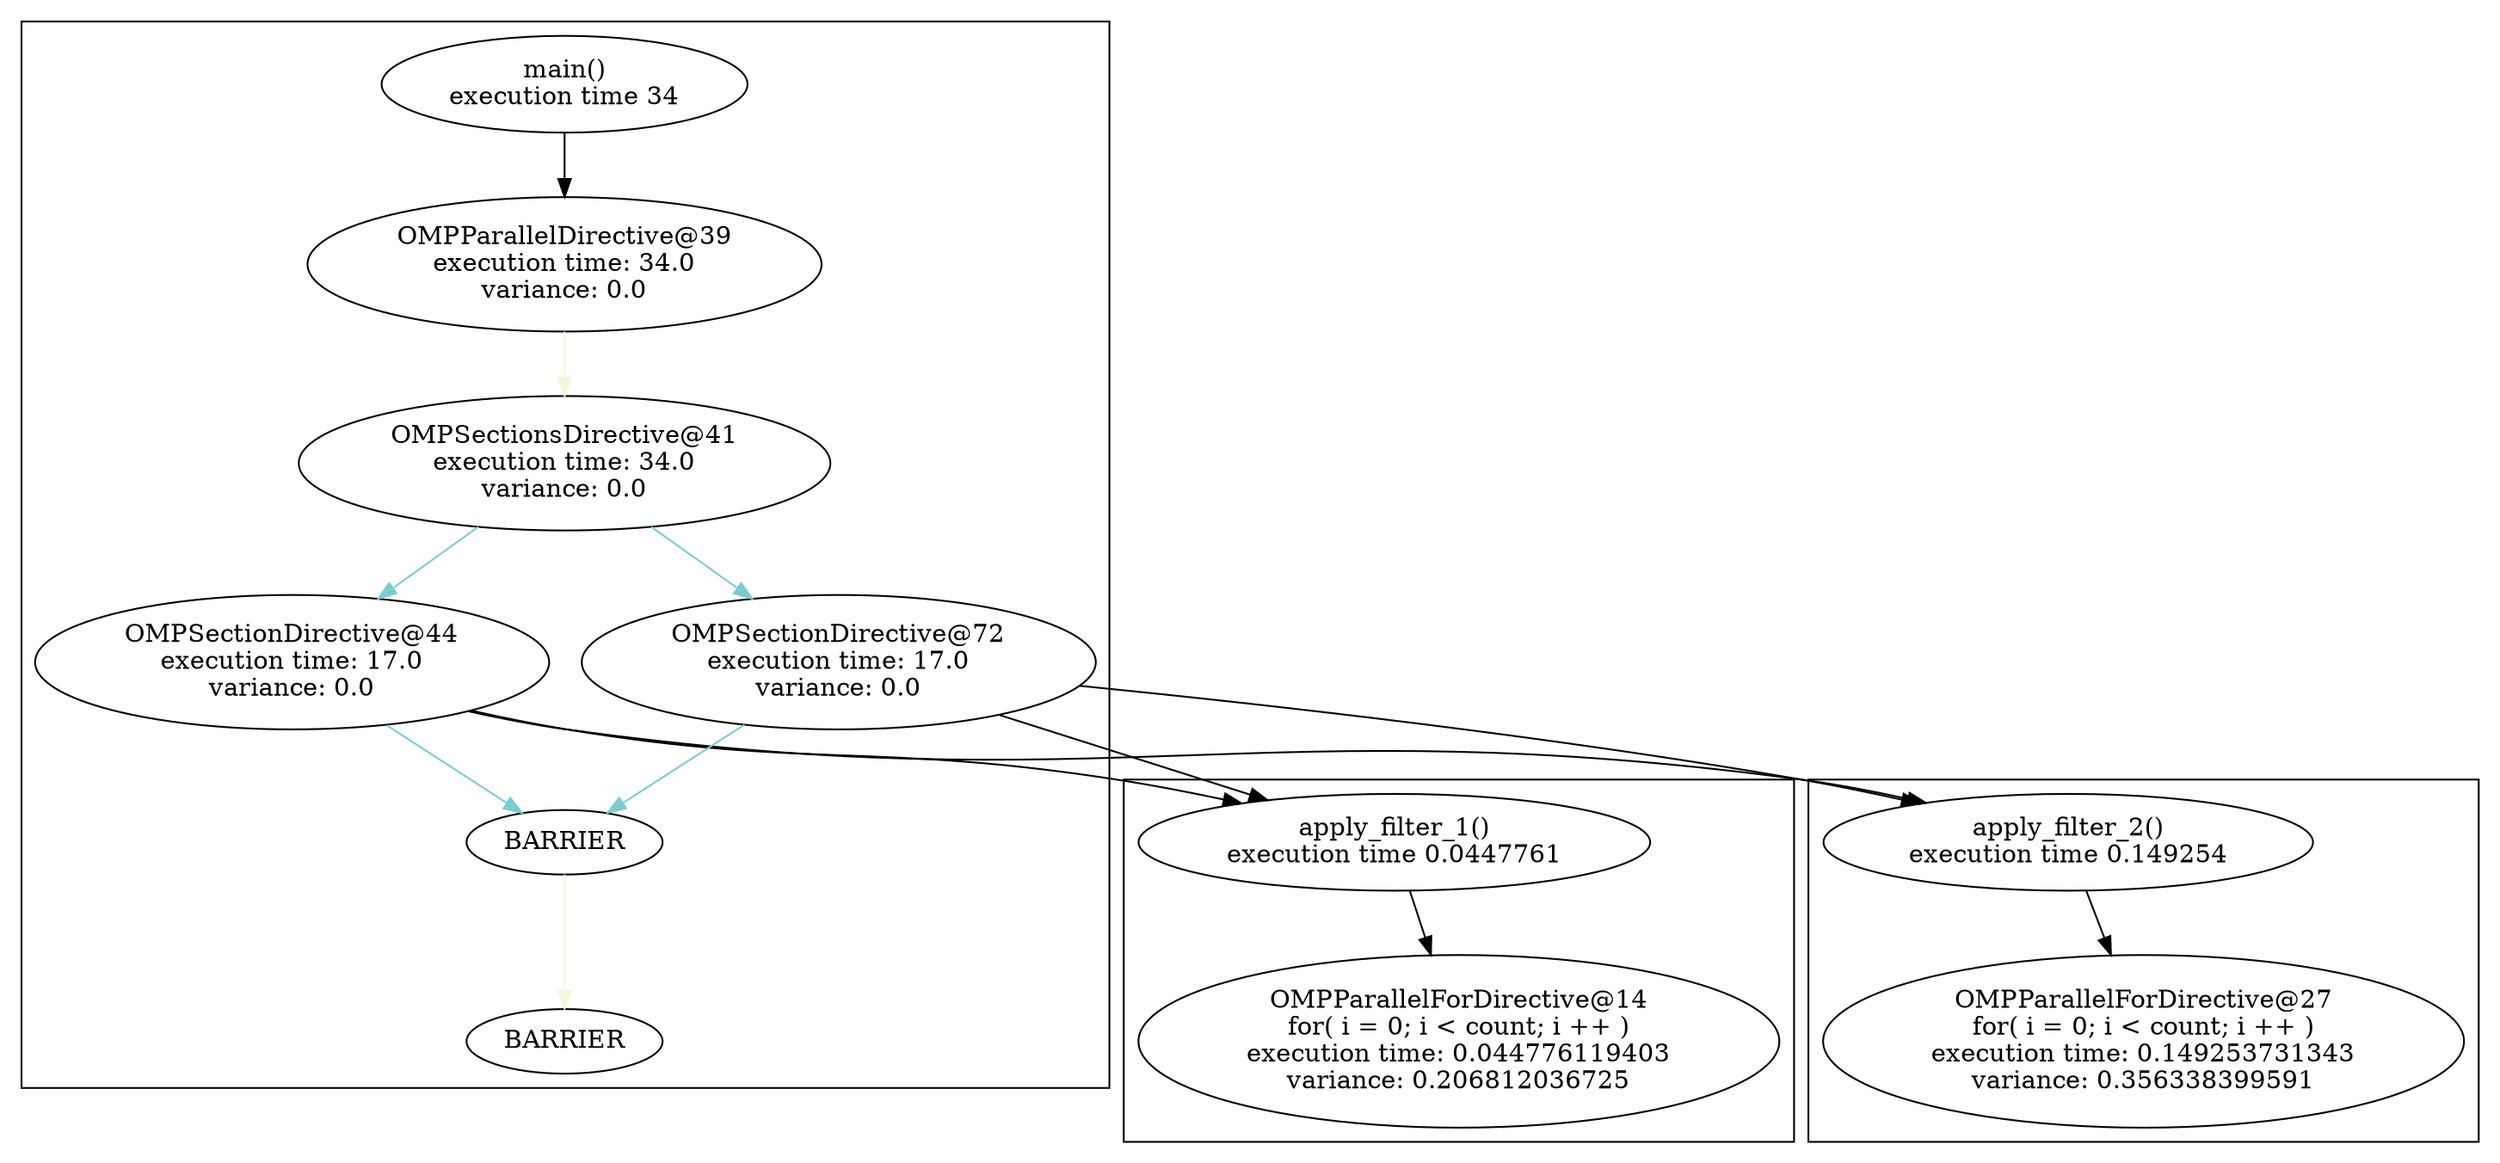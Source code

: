 digraph G {
	graph [bb="0,0,1174,644",
		compound=true
	];
	node [label="\N"];
	subgraph cluster_0 {
		graph [bb="534,8,846,210"];
		11		 [height=0.74639,
			label="apply_filter_1()\nexecution time 0.0447761",
			pos="661,175",
			root=11,
			width=3.2888];
		14		 [height=1.3356,
			label="OMPParallelForDirective@14\nfor( i = 0; i < count; i ++ )\nexecution time: 0.044776119403\nvariance: 0.206812036725",
			pos="690,64",
			root=11,
			width=4.0942];
		11 -> 14		 [pos="e,677.5,111.99 667.87,148.17 669.99,140.22 672.41,131.13 674.85,121.94"];
	}
	subgraph cluster_1 {
		graph [bb="854,8,1166,210"];
		27		 [height=1.3356,
			label="OMPParallelForDirective@27\nfor( i = 0; i < count; i ++ )\nexecution time: 0.149253731343\nvariance: 0.356338399591",
			pos="1010,64",
			root=23,
			width=4.0942];
		23		 [height=0.74639,
			label="apply_filter_2()\nexecution time 0.149254",
			pos="976,175",
			root=23,
			width=3.1506];
		23 -> 27		 [pos="e,995.34,111.99 984.06,148.17 986.56,140.13 989.43,130.93 992.33,121.65"];
	}
	subgraph cluster_2 {
		graph [bb="8,38,526,636"];
		"41_end"		 [height=0.5,
			label=BARRIER,
			pos="267,175",
			root=35,
			width=1.4305];
		"39_end"		 [height=0.5,
			label=BARRIER,
			pos="267,64",
			root=35,
			width=1.4305];
		"41_end" -> "39_end"		 [color=beige,
			pos="e,267,82.271 267,156.97 267,139.71 267,112.74 267,92.462"];
		39		 [height=1.041,
			label="OMPParallelDirective@39\nexecution time: 34.0\nvariance: 0.0",
			pos="267,500",
			root=35,
			width=3.346];
		41		 [height=1.041,
			label="OMPSectionsDirective@41\nexecution time: 34.0\nvariance: 0.0",
			pos="267,388",
			root=35,
			width=3.4507];
		39 -> 41		 [color=beige,
			pos="e,267,425.84 267,462.37 267,453.93 267,444.83 267,436.01"];
		44		 [height=1.041,
			label="OMPSectionDirective@44\nexecution time: 17.0\nvariance: 0.0",
			pos="137,276",
			root=35,
			width=3.346];
		44 -> "41_end"		 [color=darkslategray3,
			pos="e,246.58,191.55 181.74,240.93 200.5,226.64 221.77,210.45 238.37,197.8"];
		35		 [height=0.74639,
			label="main()\nexecution time 34",
			pos="267,601",
			root=35,
			width=2.3354];
		35 -> 39		 [pos="e,267,537.63 267,573.99 267,565.91 267,556.75 267,547.72"];
		41 -> 44		 [color=darkslategray3,
			pos="e,177.63,311.38 226.22,352.5 213.28,341.54 198.83,329.32 185.4,317.96"];
		72		 [height=1.041,
			label="OMPSectionDirective@72\nexecution time: 17.0\nvariance: 0.0",
			pos="397,276",
			root=35,
			width=3.346];
		41 -> 72		 [color=darkslategray3,
			pos="e,356.37,311.38 307.78,352.5 320.72,341.54 335.17,329.32 348.6,317.96"];
		72 -> "41_end"		 [color=darkslategray3,
			pos="e,287.42,191.55 352.26,240.93 333.5,226.64 312.23,210.45 295.63,197.8"];
	}
	44 -> 11	 [pos="e,589.7,196.55 220.76,248.89 236.03,244.78 251.91,240.93 267,238 382.4,215.61 414.35,231.05 530,210 546.18,207.06 563.3,203.18 579.64,\
199.1"];
	44 -> 23	 [pos="e,909.55,196.8 219.23,248.53 234.94,244.35 251.37,240.56 267,238 522.99,196 593.73,250.25 850,210 866.22,207.45 883.35,203.62 899.58,\
199.44"];
	72 -> 11	 [pos="e,601.26,198.4 472.65,246.63 510.14,232.57 555.08,215.72 591.67,202"];
	72 -> 23	 [pos="e,906.71,196.31 509.82,262.66 601.87,251.67 735.02,233.67 850,210 865.2,206.87 881.29,202.98 896.7,198.96"];
}
